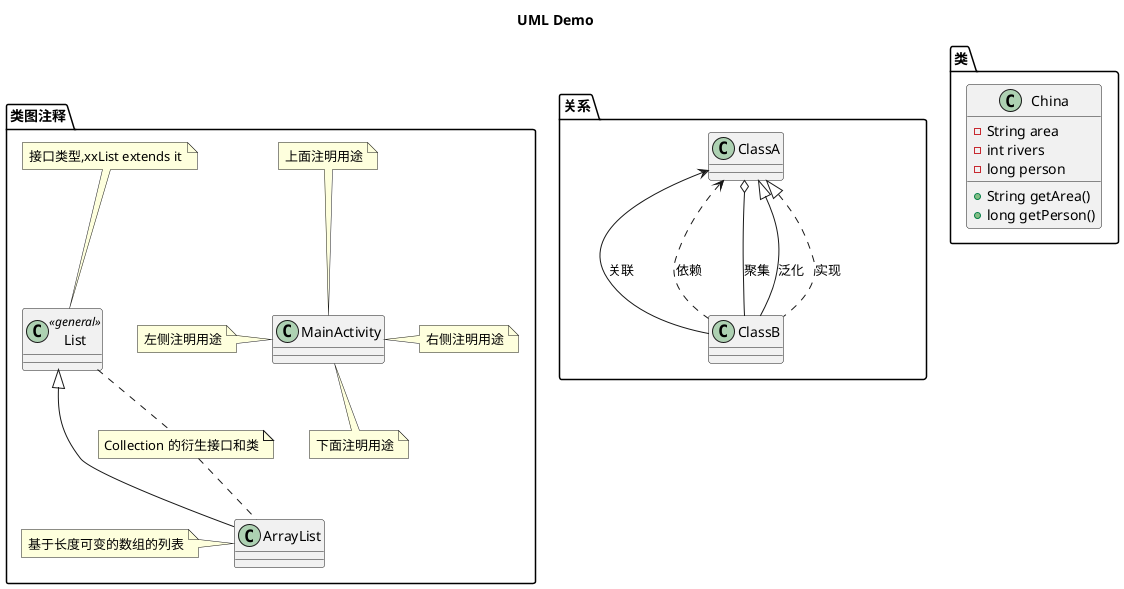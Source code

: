 @startuml
title  UML Demo
package 关系 {
    ClassA <-- ClassB:关联
    ClassA <.. ClassB : 依赖
    ClassA o-- ClassB:聚集
    ClassA <|-- ClassB:泛化
    ClassA <|.. ClassB:实现
}


package 类 {
    Class China {
        -String area
        -int rivers
        -long person

        +String getArea()
        +long getPerson()
    }
}

package 类图注释 {

    class MainActivity
    note left:左侧注明用途
    note right of MainActivity:右侧注明用途
    note top of MainActivity:上面注明用途
    note bottom of MainActivity:下面注明用途

    class List<<general>>
    note top of List : 接口类型,xxList extends it

    class ArrayList
    note left : 基于长度可变的数组的列表

    note "Collection 的衍生接口和类" as NOTE
    List .. NOTE
    NOTE .. ArrayList

    List <|-- ArrayList
}
@enduml